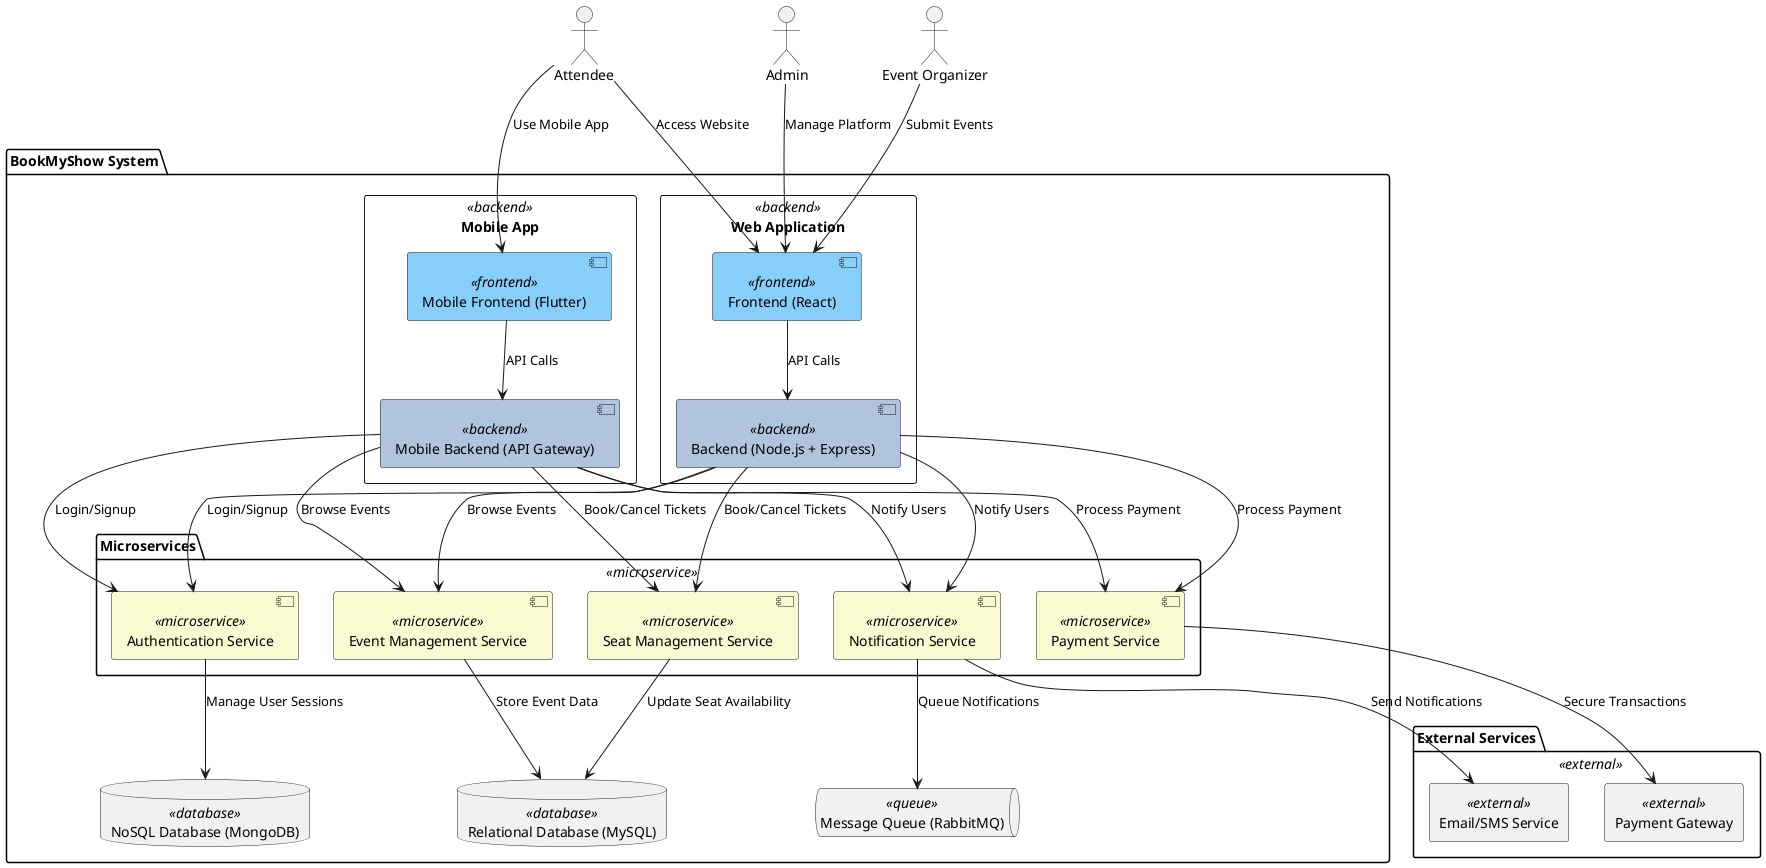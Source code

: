 @startuml

skinparam component {
    BackgroundColor<<frontend>> LightSkyBlue
    BackgroundColor<<backend>> LightSteelBlue
    BackgroundColor<<microservice>> LightGoldenrodYellow
    BackgroundColor<<database>> LightGreen
    BackgroundColor<<queue>> Moccasin
    BackgroundColor<<external>> Lavender
}

' External Users
actor "Attendee" as Attendee
actor "Admin" as Admin
actor "Event Organizer" as EventOrganizer

' System Boundary: BookMyShow
package "BookMyShow System" {

    ' Web Application
    rectangle "Web Application" as WebApp <<backend>> {
        component "Frontend (React)" as WebFrontend <<frontend>>
        component "Backend (Node.js + Express)" as WebBackend <<backend>>
    }

    ' Mobile Application
    rectangle "Mobile App" as MobileApp <<backend>> {
        component "Mobile Frontend (Flutter)" as MobileFrontend <<frontend>>
        component "Mobile Backend (API Gateway)" as MobileBackend <<backend>>
    }

    ' Microservices
    package "Microservices" <<microservice>> {
        component "Authentication Service" as AuthService <<microservice>>
        component "Event Management Service" as EventService <<microservice>>
        component "Seat Management Service" as SeatService <<microservice>>
        component "Payment Service" as PaymentService <<microservice>>
        component "Notification Service" as NotificationService <<microservice>>
    }

    ' Data Storage
    database "Relational Database (MySQL)" as RelationalDB <<database>>
    database "NoSQL Database (MongoDB)" as NoSQLDB <<database>>
    queue "Message Queue (RabbitMQ)" as MessageQueue <<queue>>
}

' External Services
package "External Services" <<external>> {
    rectangle "Payment Gateway" as PaymentGateway <<external>>
    rectangle "Email/SMS Service" as EmailService <<external>>
}

' Relationships and Data Flow
Attendee --> WebFrontend : "Access Website"
Attendee --> MobileFrontend : "Use Mobile App"
WebFrontend --> WebBackend : "API Calls"
MobileFrontend --> MobileBackend : "API Calls"

WebBackend --> AuthService : "Login/Signup"
MobileBackend --> AuthService : "Login/Signup"

WebBackend --> EventService : "Browse Events"
MobileBackend --> EventService : "Browse Events"

WebBackend --> SeatService : "Book/Cancel Tickets"
MobileBackend --> SeatService : "Book/Cancel Tickets"

WebBackend --> PaymentService : "Process Payment"
MobileBackend --> PaymentService : "Process Payment"

PaymentService --> PaymentGateway : "Secure Transactions"

NotificationService --> EmailService : "Send Notifications"
WebBackend --> NotificationService : "Notify Users"
MobileBackend --> NotificationService : "Notify Users"

EventService --> RelationalDB : "Store Event Data"
SeatService --> RelationalDB : "Update Seat Availability"
AuthService --> NoSQLDB : "Manage User Sessions"
NotificationService --> MessageQueue : "Queue Notifications"

Admin --> WebFrontend : "Manage Platform"
EventOrganizer --> WebFrontend : "Submit Events"

@enduml
